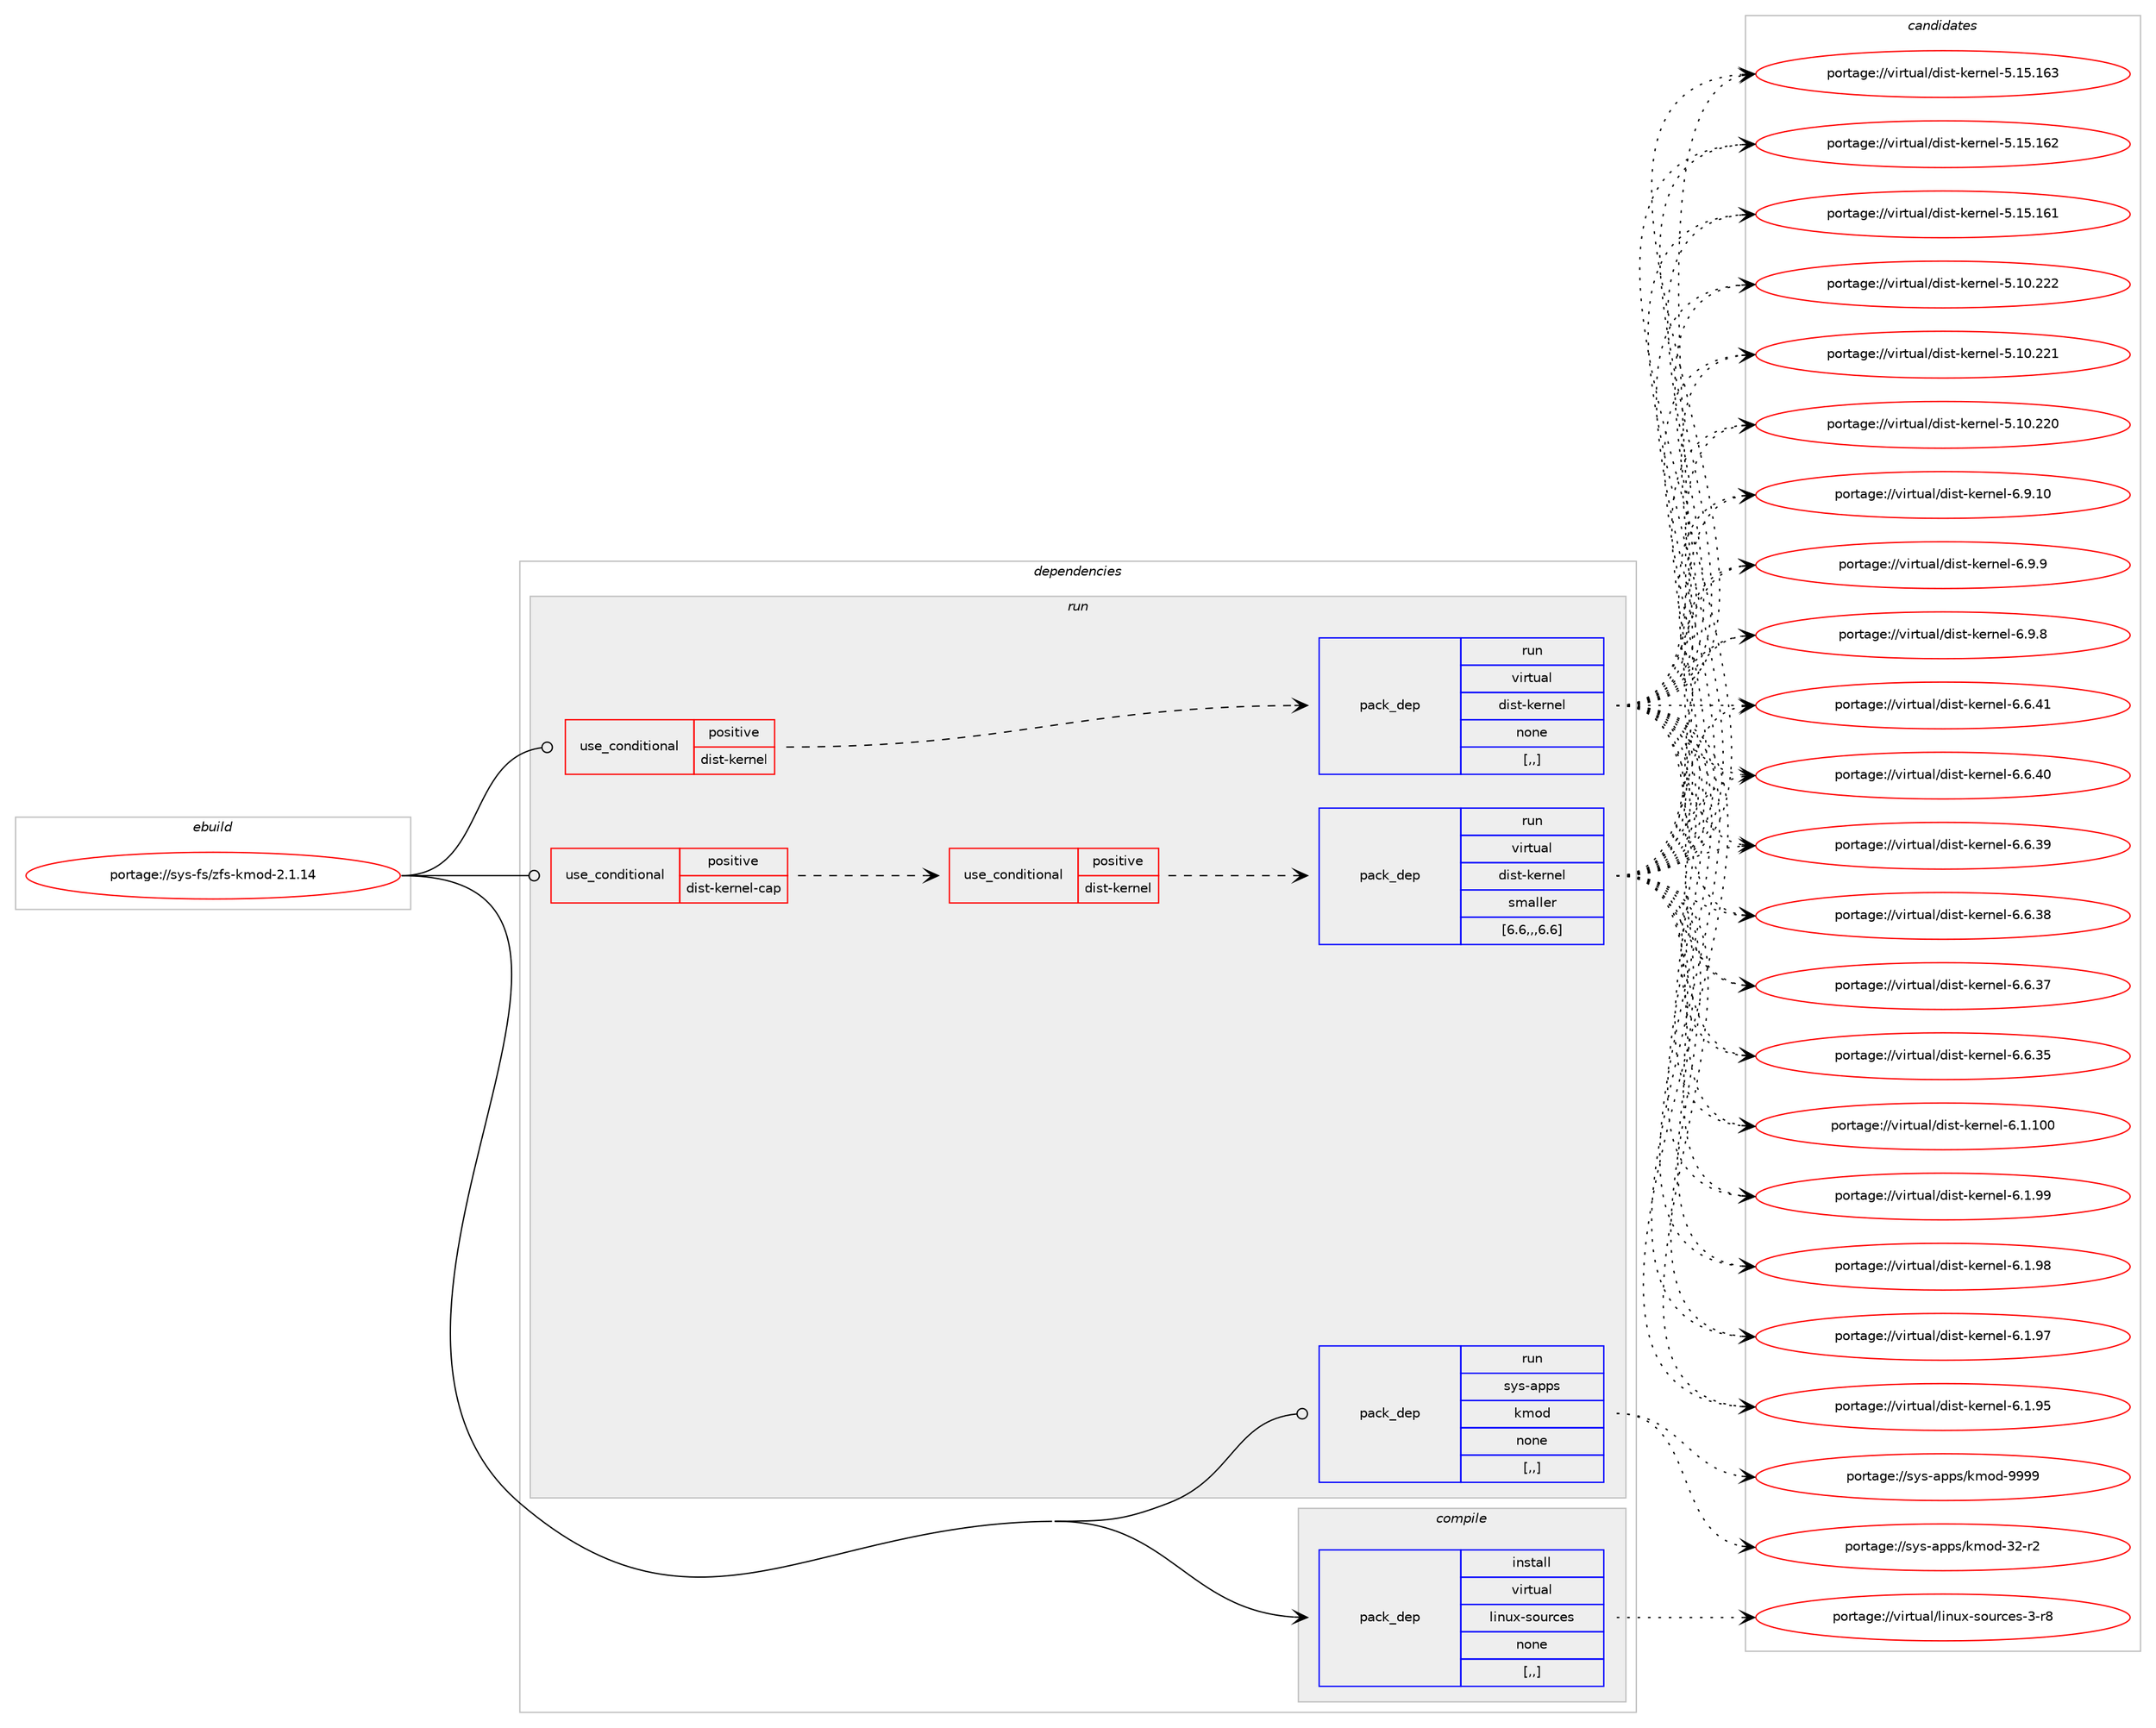 digraph prolog {

# *************
# Graph options
# *************

newrank=true;
concentrate=true;
compound=true;
graph [rankdir=LR,fontname=Helvetica,fontsize=10,ranksep=1.5];#, ranksep=2.5, nodesep=0.2];
edge  [arrowhead=vee];
node  [fontname=Helvetica,fontsize=10];

# **********
# The ebuild
# **********

subgraph cluster_leftcol {
color=gray;
label=<<i>ebuild</i>>;
id [label="portage://sys-fs/zfs-kmod-2.1.14", color=red, width=4, href="../sys-fs/zfs-kmod-2.1.14.svg"];
}

# ****************
# The dependencies
# ****************

subgraph cluster_midcol {
color=gray;
label=<<i>dependencies</i>>;
subgraph cluster_compile {
fillcolor="#eeeeee";
style=filled;
label=<<i>compile</i>>;
subgraph pack318770 {
dependency438879 [label=<<TABLE BORDER="0" CELLBORDER="1" CELLSPACING="0" CELLPADDING="4" WIDTH="220"><TR><TD ROWSPAN="6" CELLPADDING="30">pack_dep</TD></TR><TR><TD WIDTH="110">install</TD></TR><TR><TD>virtual</TD></TR><TR><TD>linux-sources</TD></TR><TR><TD>none</TD></TR><TR><TD>[,,]</TD></TR></TABLE>>, shape=none, color=blue];
}
id:e -> dependency438879:w [weight=20,style="solid",arrowhead="vee"];
}
subgraph cluster_compileandrun {
fillcolor="#eeeeee";
style=filled;
label=<<i>compile and run</i>>;
}
subgraph cluster_run {
fillcolor="#eeeeee";
style=filled;
label=<<i>run</i>>;
subgraph cond117131 {
dependency438880 [label=<<TABLE BORDER="0" CELLBORDER="1" CELLSPACING="0" CELLPADDING="4"><TR><TD ROWSPAN="3" CELLPADDING="10">use_conditional</TD></TR><TR><TD>positive</TD></TR><TR><TD>dist-kernel</TD></TR></TABLE>>, shape=none, color=red];
subgraph pack318771 {
dependency438881 [label=<<TABLE BORDER="0" CELLBORDER="1" CELLSPACING="0" CELLPADDING="4" WIDTH="220"><TR><TD ROWSPAN="6" CELLPADDING="30">pack_dep</TD></TR><TR><TD WIDTH="110">run</TD></TR><TR><TD>virtual</TD></TR><TR><TD>dist-kernel</TD></TR><TR><TD>none</TD></TR><TR><TD>[,,]</TD></TR></TABLE>>, shape=none, color=blue];
}
dependency438880:e -> dependency438881:w [weight=20,style="dashed",arrowhead="vee"];
}
id:e -> dependency438880:w [weight=20,style="solid",arrowhead="odot"];
subgraph cond117132 {
dependency438882 [label=<<TABLE BORDER="0" CELLBORDER="1" CELLSPACING="0" CELLPADDING="4"><TR><TD ROWSPAN="3" CELLPADDING="10">use_conditional</TD></TR><TR><TD>positive</TD></TR><TR><TD>dist-kernel-cap</TD></TR></TABLE>>, shape=none, color=red];
subgraph cond117133 {
dependency438883 [label=<<TABLE BORDER="0" CELLBORDER="1" CELLSPACING="0" CELLPADDING="4"><TR><TD ROWSPAN="3" CELLPADDING="10">use_conditional</TD></TR><TR><TD>positive</TD></TR><TR><TD>dist-kernel</TD></TR></TABLE>>, shape=none, color=red];
subgraph pack318772 {
dependency438884 [label=<<TABLE BORDER="0" CELLBORDER="1" CELLSPACING="0" CELLPADDING="4" WIDTH="220"><TR><TD ROWSPAN="6" CELLPADDING="30">pack_dep</TD></TR><TR><TD WIDTH="110">run</TD></TR><TR><TD>virtual</TD></TR><TR><TD>dist-kernel</TD></TR><TR><TD>smaller</TD></TR><TR><TD>[6.6,,,6.6]</TD></TR></TABLE>>, shape=none, color=blue];
}
dependency438883:e -> dependency438884:w [weight=20,style="dashed",arrowhead="vee"];
}
dependency438882:e -> dependency438883:w [weight=20,style="dashed",arrowhead="vee"];
}
id:e -> dependency438882:w [weight=20,style="solid",arrowhead="odot"];
subgraph pack318773 {
dependency438885 [label=<<TABLE BORDER="0" CELLBORDER="1" CELLSPACING="0" CELLPADDING="4" WIDTH="220"><TR><TD ROWSPAN="6" CELLPADDING="30">pack_dep</TD></TR><TR><TD WIDTH="110">run</TD></TR><TR><TD>sys-apps</TD></TR><TR><TD>kmod</TD></TR><TR><TD>none</TD></TR><TR><TD>[,,]</TD></TR></TABLE>>, shape=none, color=blue];
}
id:e -> dependency438885:w [weight=20,style="solid",arrowhead="odot"];
}
}

# **************
# The candidates
# **************

subgraph cluster_choices {
rank=same;
color=gray;
label=<<i>candidates</i>>;

subgraph choice318770 {
color=black;
nodesep=1;
choice1181051141161179710847108105110117120451151111171149910111545514511456 [label="portage://virtual/linux-sources-3-r8", color=red, width=4,href="../virtual/linux-sources-3-r8.svg"];
dependency438879:e -> choice1181051141161179710847108105110117120451151111171149910111545514511456:w [style=dotted,weight="100"];
}
subgraph choice318771 {
color=black;
nodesep=1;
choice11810511411611797108471001051151164510710111411010110845544657464948 [label="portage://virtual/dist-kernel-6.9.10", color=red, width=4,href="../virtual/dist-kernel-6.9.10.svg"];
choice118105114116117971084710010511511645107101114110101108455446574657 [label="portage://virtual/dist-kernel-6.9.9", color=red, width=4,href="../virtual/dist-kernel-6.9.9.svg"];
choice118105114116117971084710010511511645107101114110101108455446574656 [label="portage://virtual/dist-kernel-6.9.8", color=red, width=4,href="../virtual/dist-kernel-6.9.8.svg"];
choice11810511411611797108471001051151164510710111411010110845544654465249 [label="portage://virtual/dist-kernel-6.6.41", color=red, width=4,href="../virtual/dist-kernel-6.6.41.svg"];
choice11810511411611797108471001051151164510710111411010110845544654465248 [label="portage://virtual/dist-kernel-6.6.40", color=red, width=4,href="../virtual/dist-kernel-6.6.40.svg"];
choice11810511411611797108471001051151164510710111411010110845544654465157 [label="portage://virtual/dist-kernel-6.6.39", color=red, width=4,href="../virtual/dist-kernel-6.6.39.svg"];
choice11810511411611797108471001051151164510710111411010110845544654465156 [label="portage://virtual/dist-kernel-6.6.38", color=red, width=4,href="../virtual/dist-kernel-6.6.38.svg"];
choice11810511411611797108471001051151164510710111411010110845544654465155 [label="portage://virtual/dist-kernel-6.6.37", color=red, width=4,href="../virtual/dist-kernel-6.6.37.svg"];
choice11810511411611797108471001051151164510710111411010110845544654465153 [label="portage://virtual/dist-kernel-6.6.35", color=red, width=4,href="../virtual/dist-kernel-6.6.35.svg"];
choice1181051141161179710847100105115116451071011141101011084554464946494848 [label="portage://virtual/dist-kernel-6.1.100", color=red, width=4,href="../virtual/dist-kernel-6.1.100.svg"];
choice11810511411611797108471001051151164510710111411010110845544649465757 [label="portage://virtual/dist-kernel-6.1.99", color=red, width=4,href="../virtual/dist-kernel-6.1.99.svg"];
choice11810511411611797108471001051151164510710111411010110845544649465756 [label="portage://virtual/dist-kernel-6.1.98", color=red, width=4,href="../virtual/dist-kernel-6.1.98.svg"];
choice11810511411611797108471001051151164510710111411010110845544649465755 [label="portage://virtual/dist-kernel-6.1.97", color=red, width=4,href="../virtual/dist-kernel-6.1.97.svg"];
choice11810511411611797108471001051151164510710111411010110845544649465753 [label="portage://virtual/dist-kernel-6.1.95", color=red, width=4,href="../virtual/dist-kernel-6.1.95.svg"];
choice118105114116117971084710010511511645107101114110101108455346495346495451 [label="portage://virtual/dist-kernel-5.15.163", color=red, width=4,href="../virtual/dist-kernel-5.15.163.svg"];
choice118105114116117971084710010511511645107101114110101108455346495346495450 [label="portage://virtual/dist-kernel-5.15.162", color=red, width=4,href="../virtual/dist-kernel-5.15.162.svg"];
choice118105114116117971084710010511511645107101114110101108455346495346495449 [label="portage://virtual/dist-kernel-5.15.161", color=red, width=4,href="../virtual/dist-kernel-5.15.161.svg"];
choice118105114116117971084710010511511645107101114110101108455346494846505050 [label="portage://virtual/dist-kernel-5.10.222", color=red, width=4,href="../virtual/dist-kernel-5.10.222.svg"];
choice118105114116117971084710010511511645107101114110101108455346494846505049 [label="portage://virtual/dist-kernel-5.10.221", color=red, width=4,href="../virtual/dist-kernel-5.10.221.svg"];
choice118105114116117971084710010511511645107101114110101108455346494846505048 [label="portage://virtual/dist-kernel-5.10.220", color=red, width=4,href="../virtual/dist-kernel-5.10.220.svg"];
dependency438881:e -> choice11810511411611797108471001051151164510710111411010110845544657464948:w [style=dotted,weight="100"];
dependency438881:e -> choice118105114116117971084710010511511645107101114110101108455446574657:w [style=dotted,weight="100"];
dependency438881:e -> choice118105114116117971084710010511511645107101114110101108455446574656:w [style=dotted,weight="100"];
dependency438881:e -> choice11810511411611797108471001051151164510710111411010110845544654465249:w [style=dotted,weight="100"];
dependency438881:e -> choice11810511411611797108471001051151164510710111411010110845544654465248:w [style=dotted,weight="100"];
dependency438881:e -> choice11810511411611797108471001051151164510710111411010110845544654465157:w [style=dotted,weight="100"];
dependency438881:e -> choice11810511411611797108471001051151164510710111411010110845544654465156:w [style=dotted,weight="100"];
dependency438881:e -> choice11810511411611797108471001051151164510710111411010110845544654465155:w [style=dotted,weight="100"];
dependency438881:e -> choice11810511411611797108471001051151164510710111411010110845544654465153:w [style=dotted,weight="100"];
dependency438881:e -> choice1181051141161179710847100105115116451071011141101011084554464946494848:w [style=dotted,weight="100"];
dependency438881:e -> choice11810511411611797108471001051151164510710111411010110845544649465757:w [style=dotted,weight="100"];
dependency438881:e -> choice11810511411611797108471001051151164510710111411010110845544649465756:w [style=dotted,weight="100"];
dependency438881:e -> choice11810511411611797108471001051151164510710111411010110845544649465755:w [style=dotted,weight="100"];
dependency438881:e -> choice11810511411611797108471001051151164510710111411010110845544649465753:w [style=dotted,weight="100"];
dependency438881:e -> choice118105114116117971084710010511511645107101114110101108455346495346495451:w [style=dotted,weight="100"];
dependency438881:e -> choice118105114116117971084710010511511645107101114110101108455346495346495450:w [style=dotted,weight="100"];
dependency438881:e -> choice118105114116117971084710010511511645107101114110101108455346495346495449:w [style=dotted,weight="100"];
dependency438881:e -> choice118105114116117971084710010511511645107101114110101108455346494846505050:w [style=dotted,weight="100"];
dependency438881:e -> choice118105114116117971084710010511511645107101114110101108455346494846505049:w [style=dotted,weight="100"];
dependency438881:e -> choice118105114116117971084710010511511645107101114110101108455346494846505048:w [style=dotted,weight="100"];
}
subgraph choice318772 {
color=black;
nodesep=1;
choice11810511411611797108471001051151164510710111411010110845544657464948 [label="portage://virtual/dist-kernel-6.9.10", color=red, width=4,href="../virtual/dist-kernel-6.9.10.svg"];
choice118105114116117971084710010511511645107101114110101108455446574657 [label="portage://virtual/dist-kernel-6.9.9", color=red, width=4,href="../virtual/dist-kernel-6.9.9.svg"];
choice118105114116117971084710010511511645107101114110101108455446574656 [label="portage://virtual/dist-kernel-6.9.8", color=red, width=4,href="../virtual/dist-kernel-6.9.8.svg"];
choice11810511411611797108471001051151164510710111411010110845544654465249 [label="portage://virtual/dist-kernel-6.6.41", color=red, width=4,href="../virtual/dist-kernel-6.6.41.svg"];
choice11810511411611797108471001051151164510710111411010110845544654465248 [label="portage://virtual/dist-kernel-6.6.40", color=red, width=4,href="../virtual/dist-kernel-6.6.40.svg"];
choice11810511411611797108471001051151164510710111411010110845544654465157 [label="portage://virtual/dist-kernel-6.6.39", color=red, width=4,href="../virtual/dist-kernel-6.6.39.svg"];
choice11810511411611797108471001051151164510710111411010110845544654465156 [label="portage://virtual/dist-kernel-6.6.38", color=red, width=4,href="../virtual/dist-kernel-6.6.38.svg"];
choice11810511411611797108471001051151164510710111411010110845544654465155 [label="portage://virtual/dist-kernel-6.6.37", color=red, width=4,href="../virtual/dist-kernel-6.6.37.svg"];
choice11810511411611797108471001051151164510710111411010110845544654465153 [label="portage://virtual/dist-kernel-6.6.35", color=red, width=4,href="../virtual/dist-kernel-6.6.35.svg"];
choice1181051141161179710847100105115116451071011141101011084554464946494848 [label="portage://virtual/dist-kernel-6.1.100", color=red, width=4,href="../virtual/dist-kernel-6.1.100.svg"];
choice11810511411611797108471001051151164510710111411010110845544649465757 [label="portage://virtual/dist-kernel-6.1.99", color=red, width=4,href="../virtual/dist-kernel-6.1.99.svg"];
choice11810511411611797108471001051151164510710111411010110845544649465756 [label="portage://virtual/dist-kernel-6.1.98", color=red, width=4,href="../virtual/dist-kernel-6.1.98.svg"];
choice11810511411611797108471001051151164510710111411010110845544649465755 [label="portage://virtual/dist-kernel-6.1.97", color=red, width=4,href="../virtual/dist-kernel-6.1.97.svg"];
choice11810511411611797108471001051151164510710111411010110845544649465753 [label="portage://virtual/dist-kernel-6.1.95", color=red, width=4,href="../virtual/dist-kernel-6.1.95.svg"];
choice118105114116117971084710010511511645107101114110101108455346495346495451 [label="portage://virtual/dist-kernel-5.15.163", color=red, width=4,href="../virtual/dist-kernel-5.15.163.svg"];
choice118105114116117971084710010511511645107101114110101108455346495346495450 [label="portage://virtual/dist-kernel-5.15.162", color=red, width=4,href="../virtual/dist-kernel-5.15.162.svg"];
choice118105114116117971084710010511511645107101114110101108455346495346495449 [label="portage://virtual/dist-kernel-5.15.161", color=red, width=4,href="../virtual/dist-kernel-5.15.161.svg"];
choice118105114116117971084710010511511645107101114110101108455346494846505050 [label="portage://virtual/dist-kernel-5.10.222", color=red, width=4,href="../virtual/dist-kernel-5.10.222.svg"];
choice118105114116117971084710010511511645107101114110101108455346494846505049 [label="portage://virtual/dist-kernel-5.10.221", color=red, width=4,href="../virtual/dist-kernel-5.10.221.svg"];
choice118105114116117971084710010511511645107101114110101108455346494846505048 [label="portage://virtual/dist-kernel-5.10.220", color=red, width=4,href="../virtual/dist-kernel-5.10.220.svg"];
dependency438884:e -> choice11810511411611797108471001051151164510710111411010110845544657464948:w [style=dotted,weight="100"];
dependency438884:e -> choice118105114116117971084710010511511645107101114110101108455446574657:w [style=dotted,weight="100"];
dependency438884:e -> choice118105114116117971084710010511511645107101114110101108455446574656:w [style=dotted,weight="100"];
dependency438884:e -> choice11810511411611797108471001051151164510710111411010110845544654465249:w [style=dotted,weight="100"];
dependency438884:e -> choice11810511411611797108471001051151164510710111411010110845544654465248:w [style=dotted,weight="100"];
dependency438884:e -> choice11810511411611797108471001051151164510710111411010110845544654465157:w [style=dotted,weight="100"];
dependency438884:e -> choice11810511411611797108471001051151164510710111411010110845544654465156:w [style=dotted,weight="100"];
dependency438884:e -> choice11810511411611797108471001051151164510710111411010110845544654465155:w [style=dotted,weight="100"];
dependency438884:e -> choice11810511411611797108471001051151164510710111411010110845544654465153:w [style=dotted,weight="100"];
dependency438884:e -> choice1181051141161179710847100105115116451071011141101011084554464946494848:w [style=dotted,weight="100"];
dependency438884:e -> choice11810511411611797108471001051151164510710111411010110845544649465757:w [style=dotted,weight="100"];
dependency438884:e -> choice11810511411611797108471001051151164510710111411010110845544649465756:w [style=dotted,weight="100"];
dependency438884:e -> choice11810511411611797108471001051151164510710111411010110845544649465755:w [style=dotted,weight="100"];
dependency438884:e -> choice11810511411611797108471001051151164510710111411010110845544649465753:w [style=dotted,weight="100"];
dependency438884:e -> choice118105114116117971084710010511511645107101114110101108455346495346495451:w [style=dotted,weight="100"];
dependency438884:e -> choice118105114116117971084710010511511645107101114110101108455346495346495450:w [style=dotted,weight="100"];
dependency438884:e -> choice118105114116117971084710010511511645107101114110101108455346495346495449:w [style=dotted,weight="100"];
dependency438884:e -> choice118105114116117971084710010511511645107101114110101108455346494846505050:w [style=dotted,weight="100"];
dependency438884:e -> choice118105114116117971084710010511511645107101114110101108455346494846505049:w [style=dotted,weight="100"];
dependency438884:e -> choice118105114116117971084710010511511645107101114110101108455346494846505048:w [style=dotted,weight="100"];
}
subgraph choice318773 {
color=black;
nodesep=1;
choice1151211154597112112115471071091111004557575757 [label="portage://sys-apps/kmod-9999", color=red, width=4,href="../sys-apps/kmod-9999.svg"];
choice1151211154597112112115471071091111004551504511450 [label="portage://sys-apps/kmod-32-r2", color=red, width=4,href="../sys-apps/kmod-32-r2.svg"];
dependency438885:e -> choice1151211154597112112115471071091111004557575757:w [style=dotted,weight="100"];
dependency438885:e -> choice1151211154597112112115471071091111004551504511450:w [style=dotted,weight="100"];
}
}

}
